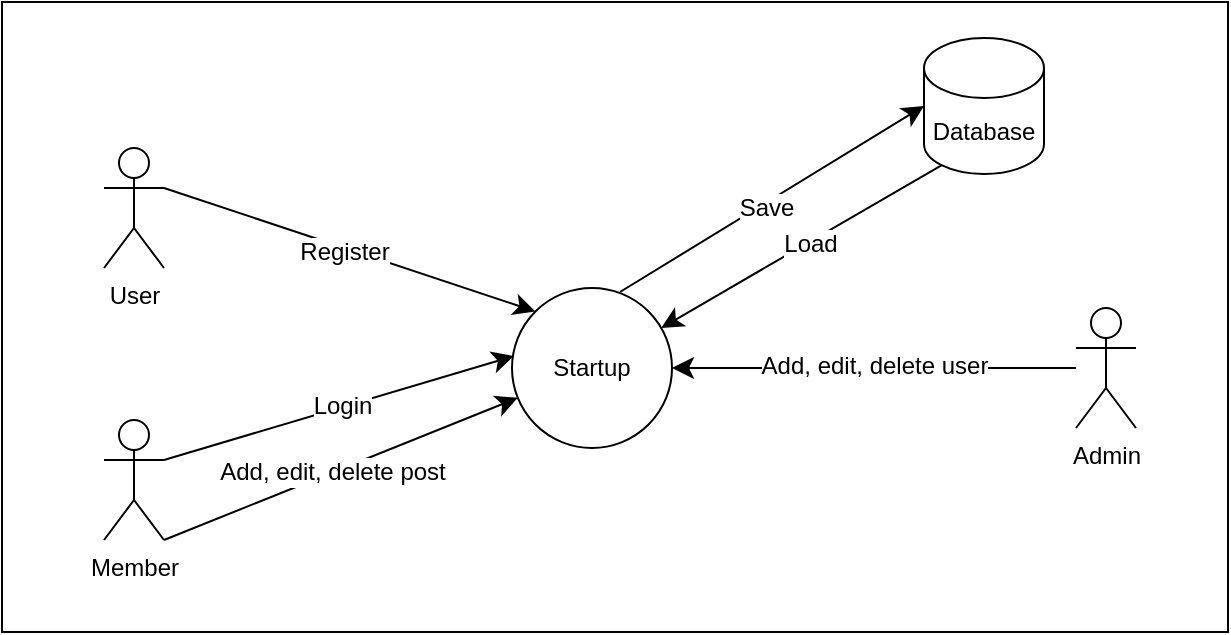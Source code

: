 <mxfile version="24.4.0" type="github" pages="2">
  <diagram name="SystemContext" id="vw5F2ry62NzUPVOA2TTh">
    <mxGraphModel dx="1834" dy="1188" grid="0" gridSize="10" guides="1" tooltips="1" connect="1" arrows="1" fold="1" page="0" pageScale="1" pageWidth="827" pageHeight="1169" math="0" shadow="0">
      <root>
        <mxCell id="0" />
        <mxCell id="1" parent="0" />
        <mxCell id="Sv1wGybwLc0noFc5Dew0-26" value="" style="rounded=0;whiteSpace=wrap;html=1;" parent="1" vertex="1">
          <mxGeometry x="-134" y="-10" width="613" height="315" as="geometry" />
        </mxCell>
        <mxCell id="Sv1wGybwLc0noFc5Dew0-14" style="edgeStyle=none;curved=1;rounded=0;orthogonalLoop=1;jettySize=auto;html=1;exitX=1;exitY=0.333;exitDx=0;exitDy=0;exitPerimeter=0;entryX=0;entryY=0;entryDx=0;entryDy=0;fontSize=12;startSize=8;endSize=8;" parent="1" source="Sv1wGybwLc0noFc5Dew0-1" target="Sv1wGybwLc0noFc5Dew0-9" edge="1">
          <mxGeometry relative="1" as="geometry" />
        </mxCell>
        <mxCell id="Sv1wGybwLc0noFc5Dew0-15" value="Register" style="edgeLabel;html=1;align=center;verticalAlign=middle;resizable=0;points=[];fontSize=12;" parent="Sv1wGybwLc0noFc5Dew0-14" vertex="1" connectable="0">
          <mxGeometry x="-0.027" y="-2" relative="1" as="geometry">
            <mxPoint as="offset" />
          </mxGeometry>
        </mxCell>
        <mxCell id="Sv1wGybwLc0noFc5Dew0-1" value="User&lt;div&gt;&lt;br&gt;&lt;/div&gt;" style="shape=umlActor;verticalLabelPosition=bottom;verticalAlign=top;html=1;outlineConnect=0;" parent="1" vertex="1">
          <mxGeometry x="-83" y="63" width="30" height="60" as="geometry" />
        </mxCell>
        <mxCell id="Sv1wGybwLc0noFc5Dew0-19" style="edgeStyle=none;curved=1;rounded=0;orthogonalLoop=1;jettySize=auto;html=1;exitX=1;exitY=1;exitDx=0;exitDy=0;exitPerimeter=0;fontSize=12;startSize=8;endSize=8;" parent="1" source="Sv1wGybwLc0noFc5Dew0-6" target="Sv1wGybwLc0noFc5Dew0-9" edge="1">
          <mxGeometry relative="1" as="geometry" />
        </mxCell>
        <mxCell id="Sv1wGybwLc0noFc5Dew0-20" value="Add, edit, delete post" style="edgeLabel;html=1;align=center;verticalAlign=middle;resizable=0;points=[];fontSize=12;" parent="Sv1wGybwLc0noFc5Dew0-19" vertex="1" connectable="0">
          <mxGeometry x="-0.052" y="1" relative="1" as="geometry">
            <mxPoint as="offset" />
          </mxGeometry>
        </mxCell>
        <mxCell id="Sv1wGybwLc0noFc5Dew0-6" value="Member" style="shape=umlActor;verticalLabelPosition=bottom;verticalAlign=top;html=1;outlineConnect=0;" parent="1" vertex="1">
          <mxGeometry x="-83" y="199" width="30" height="60" as="geometry" />
        </mxCell>
        <mxCell id="Sv1wGybwLc0noFc5Dew0-9" value="Startup" style="ellipse;whiteSpace=wrap;html=1;aspect=fixed;" parent="1" vertex="1">
          <mxGeometry x="121" y="133" width="80" height="80" as="geometry" />
        </mxCell>
        <mxCell id="Sv1wGybwLc0noFc5Dew0-16" style="edgeStyle=none;curved=1;rounded=0;orthogonalLoop=1;jettySize=auto;html=1;exitX=1;exitY=0.333;exitDx=0;exitDy=0;exitPerimeter=0;entryX=0.013;entryY=0.425;entryDx=0;entryDy=0;entryPerimeter=0;fontSize=12;startSize=8;endSize=8;" parent="1" source="Sv1wGybwLc0noFc5Dew0-6" target="Sv1wGybwLc0noFc5Dew0-9" edge="1">
          <mxGeometry relative="1" as="geometry" />
        </mxCell>
        <mxCell id="Sv1wGybwLc0noFc5Dew0-17" value="Login" style="edgeLabel;html=1;align=center;verticalAlign=middle;resizable=0;points=[];fontSize=12;" parent="Sv1wGybwLc0noFc5Dew0-16" vertex="1" connectable="0">
          <mxGeometry x="0.011" y="1" relative="1" as="geometry">
            <mxPoint as="offset" />
          </mxGeometry>
        </mxCell>
        <mxCell id="Sv1wGybwLc0noFc5Dew0-23" style="edgeStyle=none;curved=1;rounded=0;orthogonalLoop=1;jettySize=auto;html=1;entryX=1;entryY=0.5;entryDx=0;entryDy=0;fontSize=12;startSize=8;endSize=8;" parent="1" source="Sv1wGybwLc0noFc5Dew0-22" target="Sv1wGybwLc0noFc5Dew0-9" edge="1">
          <mxGeometry relative="1" as="geometry" />
        </mxCell>
        <mxCell id="Sv1wGybwLc0noFc5Dew0-24" value="Add, edit, delete user" style="edgeLabel;html=1;align=center;verticalAlign=middle;resizable=0;points=[];fontSize=12;" parent="Sv1wGybwLc0noFc5Dew0-23" vertex="1" connectable="0">
          <mxGeometry x="0.014" y="-1" relative="1" as="geometry">
            <mxPoint x="1" as="offset" />
          </mxGeometry>
        </mxCell>
        <mxCell id="Sv1wGybwLc0noFc5Dew0-22" value="Admin" style="shape=umlActor;verticalLabelPosition=bottom;verticalAlign=top;html=1;outlineConnect=0;" parent="1" vertex="1">
          <mxGeometry x="403" y="143" width="30" height="60" as="geometry" />
        </mxCell>
        <mxCell id="Sv1wGybwLc0noFc5Dew0-31" style="edgeStyle=none;curved=1;rounded=0;orthogonalLoop=1;jettySize=auto;html=1;exitX=0.145;exitY=1;exitDx=0;exitDy=-4.35;exitPerimeter=0;fontSize=12;startSize=8;endSize=8;" parent="1" source="Sv1wGybwLc0noFc5Dew0-27" target="Sv1wGybwLc0noFc5Dew0-9" edge="1">
          <mxGeometry relative="1" as="geometry" />
        </mxCell>
        <mxCell id="Sv1wGybwLc0noFc5Dew0-32" value="Load" style="edgeLabel;html=1;align=center;verticalAlign=middle;resizable=0;points=[];fontSize=12;" parent="Sv1wGybwLc0noFc5Dew0-31" vertex="1" connectable="0">
          <mxGeometry x="-0.053" y="1" relative="1" as="geometry">
            <mxPoint as="offset" />
          </mxGeometry>
        </mxCell>
        <mxCell id="Sv1wGybwLc0noFc5Dew0-27" value="Database" style="shape=cylinder3;whiteSpace=wrap;html=1;boundedLbl=1;backgroundOutline=1;size=15;" parent="1" vertex="1">
          <mxGeometry x="327" y="8" width="60" height="68" as="geometry" />
        </mxCell>
        <mxCell id="Sv1wGybwLc0noFc5Dew0-28" style="edgeStyle=none;curved=1;rounded=0;orthogonalLoop=1;jettySize=auto;html=1;exitX=0.675;exitY=0.025;exitDx=0;exitDy=0;entryX=0;entryY=0.5;entryDx=0;entryDy=0;entryPerimeter=0;fontSize=12;startSize=8;endSize=8;exitPerimeter=0;" parent="1" source="Sv1wGybwLc0noFc5Dew0-9" target="Sv1wGybwLc0noFc5Dew0-27" edge="1">
          <mxGeometry relative="1" as="geometry" />
        </mxCell>
        <mxCell id="Sv1wGybwLc0noFc5Dew0-30" value="Save" style="edgeLabel;html=1;align=center;verticalAlign=middle;resizable=0;points=[];fontSize=12;" parent="Sv1wGybwLc0noFc5Dew0-28" vertex="1" connectable="0">
          <mxGeometry x="-0.057" y="-2" relative="1" as="geometry">
            <mxPoint as="offset" />
          </mxGeometry>
        </mxCell>
      </root>
    </mxGraphModel>
  </diagram>
  <diagram id="qTSnqKUIdIdzA5zsN6SZ" name="UseCase">
    <mxGraphModel dx="1834" dy="1188" grid="0" gridSize="10" guides="1" tooltips="1" connect="1" arrows="1" fold="1" page="0" pageScale="1" pageWidth="827" pageHeight="1169" math="0" shadow="0">
      <root>
        <mxCell id="0" />
        <mxCell id="1" parent="0" />
        <mxCell id="H8vCPZCUGZUoWpRkA2zb-20" value="" style="rounded=0;whiteSpace=wrap;html=1;" vertex="1" parent="1">
          <mxGeometry x="-8.5" y="-132" width="607" height="573" as="geometry" />
        </mxCell>
        <mxCell id="H8vCPZCUGZUoWpRkA2zb-1" style="edgeStyle=none;curved=1;rounded=0;orthogonalLoop=1;jettySize=auto;html=1;entryX=0;entryY=0.5;entryDx=0;entryDy=0;fontSize=12;startSize=8;endSize=8;" edge="1" parent="1" source="yB-wgloMOGro9VRmvhrW-1" target="yB-wgloMOGro9VRmvhrW-4">
          <mxGeometry relative="1" as="geometry" />
        </mxCell>
        <mxCell id="yB-wgloMOGro9VRmvhrW-1" value="User" style="shape=umlActor;verticalLabelPosition=bottom;verticalAlign=top;html=1;outlineConnect=0;" vertex="1" parent="1">
          <mxGeometry x="-73" y="-69" width="30" height="60" as="geometry" />
        </mxCell>
        <mxCell id="H8vCPZCUGZUoWpRkA2zb-6" style="edgeStyle=none;curved=1;rounded=0;orthogonalLoop=1;jettySize=auto;html=1;entryX=0;entryY=0.5;entryDx=0;entryDy=0;fontSize=12;startSize=8;endSize=8;" edge="1" parent="1" source="yB-wgloMOGro9VRmvhrW-2" target="H8vCPZCUGZUoWpRkA2zb-5">
          <mxGeometry relative="1" as="geometry" />
        </mxCell>
        <mxCell id="yB-wgloMOGro9VRmvhrW-2" value="Member" style="shape=umlActor;verticalLabelPosition=bottom;verticalAlign=top;html=1;outlineConnect=0;" vertex="1" parent="1">
          <mxGeometry x="-73" y="147" width="30" height="60" as="geometry" />
        </mxCell>
        <mxCell id="H8vCPZCUGZUoWpRkA2zb-9" style="edgeStyle=none;curved=1;rounded=0;orthogonalLoop=1;jettySize=auto;html=1;entryX=0;entryY=0.5;entryDx=0;entryDy=0;fontSize=12;startSize=8;endSize=8;" edge="1" parent="1" source="yB-wgloMOGro9VRmvhrW-3" target="H8vCPZCUGZUoWpRkA2zb-8">
          <mxGeometry relative="1" as="geometry" />
        </mxCell>
        <mxCell id="yB-wgloMOGro9VRmvhrW-3" value="Admin" style="shape=umlActor;verticalLabelPosition=bottom;verticalAlign=top;html=1;outlineConnect=0;" vertex="1" parent="1">
          <mxGeometry x="-73" y="320" width="30" height="60" as="geometry" />
        </mxCell>
        <mxCell id="yB-wgloMOGro9VRmvhrW-4" value="Register" style="ellipse;whiteSpace=wrap;html=1;" vertex="1" parent="1">
          <mxGeometry x="122" y="-79" width="120" height="80" as="geometry" />
        </mxCell>
        <mxCell id="H8vCPZCUGZUoWpRkA2zb-5" value="Login" style="ellipse;whiteSpace=wrap;html=1;" vertex="1" parent="1">
          <mxGeometry x="122" y="137" width="120" height="80" as="geometry" />
        </mxCell>
        <mxCell id="H8vCPZCUGZUoWpRkA2zb-8" value="Site Management" style="ellipse;whiteSpace=wrap;html=1;" vertex="1" parent="1">
          <mxGeometry x="122" y="312" width="120" height="80" as="geometry" />
        </mxCell>
        <mxCell id="H8vCPZCUGZUoWpRkA2zb-10" value="Manage User" style="ellipse;whiteSpace=wrap;html=1;" vertex="1" parent="1">
          <mxGeometry x="370" y="312" width="120" height="80" as="geometry" />
        </mxCell>
        <mxCell id="H8vCPZCUGZUoWpRkA2zb-13" value="Extends" style="endArrow=block;endSize=16;endFill=0;html=1;rounded=0;fontSize=12;curved=1;entryX=1;entryY=0.5;entryDx=0;entryDy=0;exitX=0;exitY=0.5;exitDx=0;exitDy=0;" edge="1" parent="1" source="H8vCPZCUGZUoWpRkA2zb-10" target="H8vCPZCUGZUoWpRkA2zb-8">
          <mxGeometry width="160" relative="1" as="geometry">
            <mxPoint x="339" y="320" as="sourcePoint" />
            <mxPoint x="242" y="237" as="targetPoint" />
          </mxGeometry>
        </mxCell>
        <mxCell id="H8vCPZCUGZUoWpRkA2zb-15" value="Posting" style="ellipse;whiteSpace=wrap;html=1;" vertex="1" parent="1">
          <mxGeometry x="370" y="137" width="120" height="80" as="geometry" />
        </mxCell>
        <mxCell id="H8vCPZCUGZUoWpRkA2zb-16" value="Authentication" style="ellipse;whiteSpace=wrap;html=1;" vertex="1" parent="1">
          <mxGeometry x="36" y="34" width="120" height="80" as="geometry" />
        </mxCell>
        <mxCell id="H8vCPZCUGZUoWpRkA2zb-17" value="Includes" style="endArrow=open;endSize=12;dashed=1;html=1;rounded=0;fontSize=12;curved=1;entryX=0.5;entryY=1;entryDx=0;entryDy=0;exitX=0;exitY=0;exitDx=0;exitDy=0;" edge="1" parent="1" source="H8vCPZCUGZUoWpRkA2zb-5" target="H8vCPZCUGZUoWpRkA2zb-16">
          <mxGeometry width="160" relative="1" as="geometry">
            <mxPoint x="90" y="85" as="sourcePoint" />
            <mxPoint x="250" y="85" as="targetPoint" />
          </mxGeometry>
        </mxCell>
        <mxCell id="H8vCPZCUGZUoWpRkA2zb-18" value="Extends" style="endArrow=block;endSize=16;endFill=0;html=1;rounded=0;fontSize=12;curved=1;entryX=1;entryY=0.5;entryDx=0;entryDy=0;exitX=0;exitY=0.5;exitDx=0;exitDy=0;" edge="1" parent="1" source="H8vCPZCUGZUoWpRkA2zb-15" target="H8vCPZCUGZUoWpRkA2zb-5">
          <mxGeometry width="160" relative="1" as="geometry">
            <mxPoint x="378" y="201" as="sourcePoint" />
            <mxPoint x="250" y="203" as="targetPoint" />
          </mxGeometry>
        </mxCell>
        <mxCell id="H8vCPZCUGZUoWpRkA2zb-19" value="Extends" style="endArrow=block;endSize=16;endFill=0;html=1;rounded=0;fontSize=12;curved=1;entryX=1;entryY=0;entryDx=0;entryDy=0;exitX=0;exitY=1;exitDx=0;exitDy=0;" edge="1" parent="1" source="H8vCPZCUGZUoWpRkA2zb-15" target="H8vCPZCUGZUoWpRkA2zb-8">
          <mxGeometry width="160" relative="1" as="geometry">
            <mxPoint x="361" y="260" as="sourcePoint" />
            <mxPoint x="233" y="260" as="targetPoint" />
          </mxGeometry>
        </mxCell>
        <mxCell id="H8vCPZCUGZUoWpRkA2zb-21" value="Startup" style="text;html=1;align=center;verticalAlign=middle;whiteSpace=wrap;rounded=0;fontSize=16;" vertex="1" parent="1">
          <mxGeometry x="265" y="-127" width="60" height="30" as="geometry" />
        </mxCell>
        <mxCell id="iwzOG2fP9YGBPH3XZK72-1" value="Search" style="ellipse;whiteSpace=wrap;html=1;" vertex="1" parent="1">
          <mxGeometry x="370" y="10" width="120" height="80" as="geometry" />
        </mxCell>
        <mxCell id="iwzOG2fP9YGBPH3XZK72-2" value="Extends" style="endArrow=block;endSize=16;endFill=0;html=1;rounded=0;fontSize=12;curved=1;entryX=1;entryY=0;entryDx=0;entryDy=0;exitX=0;exitY=0.5;exitDx=0;exitDy=0;" edge="1" parent="1" source="iwzOG2fP9YGBPH3XZK72-1" target="H8vCPZCUGZUoWpRkA2zb-5">
          <mxGeometry width="160" relative="1" as="geometry">
            <mxPoint x="377" y="96" as="sourcePoint" />
            <mxPoint x="249" y="96" as="targetPoint" />
          </mxGeometry>
        </mxCell>
      </root>
    </mxGraphModel>
  </diagram>
</mxfile>
